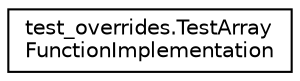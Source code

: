 digraph "Graphical Class Hierarchy"
{
 // LATEX_PDF_SIZE
  edge [fontname="Helvetica",fontsize="10",labelfontname="Helvetica",labelfontsize="10"];
  node [fontname="Helvetica",fontsize="10",shape=record];
  rankdir="LR";
  Node0 [label="test_overrides.TestArray\lFunctionImplementation",height=0.2,width=0.4,color="black", fillcolor="white", style="filled",URL="$classtest__overrides_1_1TestArrayFunctionImplementation.html",tooltip=" "];
}
